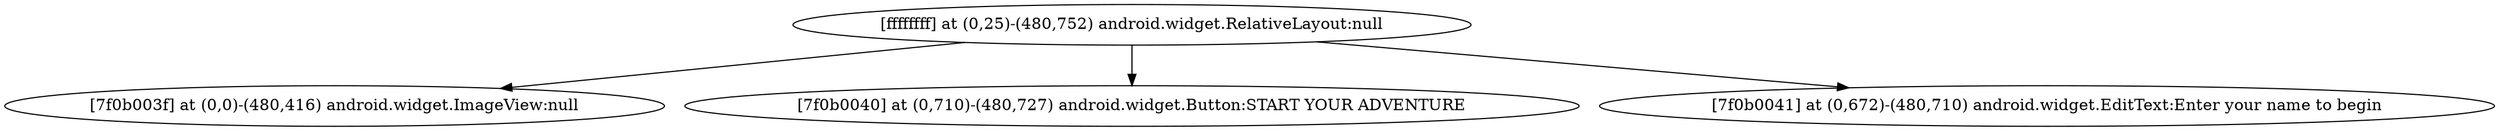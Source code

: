 strict digraph G {
  1 [ label="[ffffffff] at (0,25)-(480,752) android.widget.RelativeLayout:null" ];
  2 [ label="[7f0b003f] at (0,0)-(480,416) android.widget.ImageView:null" ];
  3 [ label="[7f0b0040] at (0,710)-(480,727) android.widget.Button:START YOUR ADVENTURE" ];
  4 [ label="[7f0b0041] at (0,672)-(480,710) android.widget.EditText:Enter your name to begin" ];
  1 -> 2;
  1 -> 3;
  1 -> 4;
}
